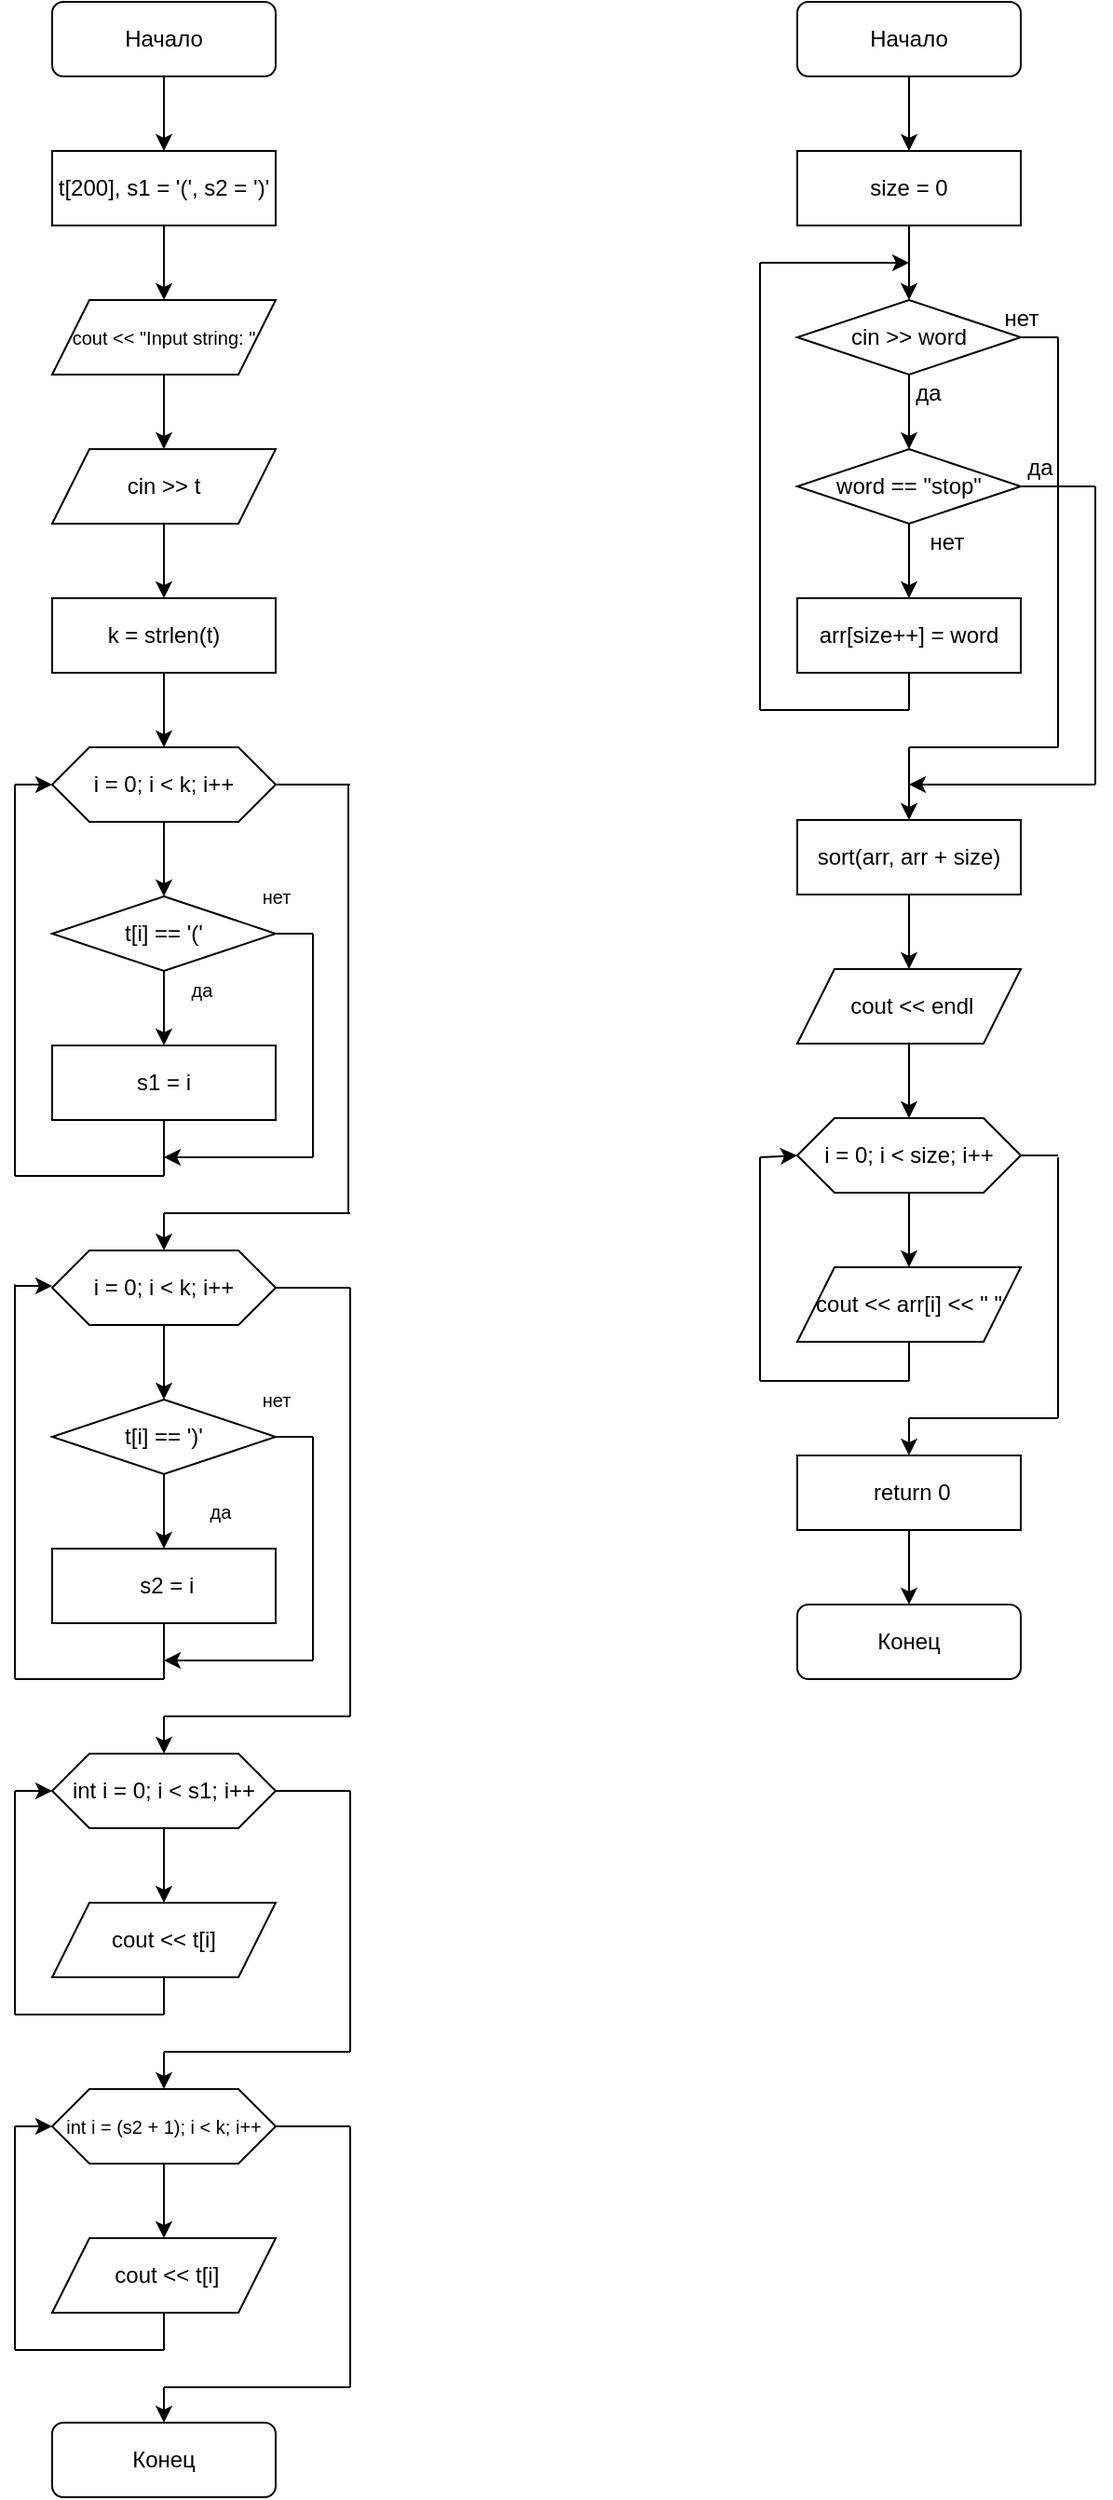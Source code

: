 <mxfile version="20.2.3" type="device"><diagram id="C5RBs43oDa-KdzZeNtuy" name="Page-1"><mxGraphModel dx="1203" dy="829" grid="1" gridSize="10" guides="1" tooltips="1" connect="1" arrows="1" fold="1" page="1" pageScale="1" pageWidth="827" pageHeight="1169" math="0" shadow="0"><root><mxCell id="WIyWlLk6GJQsqaUBKTNV-0"/><mxCell id="WIyWlLk6GJQsqaUBKTNV-1" parent="WIyWlLk6GJQsqaUBKTNV-0"/><mxCell id="oTKiNYPZSgTesHjRZ8dw-16" style="edgeStyle=orthogonalEdgeStyle;rounded=0;orthogonalLoop=1;jettySize=auto;html=1;exitX=0.5;exitY=1;exitDx=0;exitDy=0;entryX=0.5;entryY=0;entryDx=0;entryDy=0;" parent="WIyWlLk6GJQsqaUBKTNV-1" source="oTKiNYPZSgTesHjRZ8dw-0" target="oTKiNYPZSgTesHjRZ8dw-1" edge="1"><mxGeometry relative="1" as="geometry"/></mxCell><mxCell id="oTKiNYPZSgTesHjRZ8dw-0" value="Начало" style="rounded=1;whiteSpace=wrap;html=1;" parent="WIyWlLk6GJQsqaUBKTNV-1" vertex="1"><mxGeometry x="160" y="40" width="120" height="40" as="geometry"/></mxCell><mxCell id="oTKiNYPZSgTesHjRZ8dw-17" style="edgeStyle=orthogonalEdgeStyle;rounded=0;orthogonalLoop=1;jettySize=auto;html=1;exitX=0.5;exitY=1;exitDx=0;exitDy=0;entryX=0.5;entryY=0;entryDx=0;entryDy=0;" parent="WIyWlLk6GJQsqaUBKTNV-1" source="oTKiNYPZSgTesHjRZ8dw-1" target="oTKiNYPZSgTesHjRZ8dw-2" edge="1"><mxGeometry relative="1" as="geometry"/></mxCell><mxCell id="oTKiNYPZSgTesHjRZ8dw-1" value="t[200], s1 = '(', s2 = ')'" style="rounded=0;whiteSpace=wrap;html=1;" parent="WIyWlLk6GJQsqaUBKTNV-1" vertex="1"><mxGeometry x="160" y="120" width="120" height="40" as="geometry"/></mxCell><mxCell id="oTKiNYPZSgTesHjRZ8dw-18" style="edgeStyle=orthogonalEdgeStyle;rounded=0;orthogonalLoop=1;jettySize=auto;html=1;exitX=0.5;exitY=1;exitDx=0;exitDy=0;entryX=0.5;entryY=0;entryDx=0;entryDy=0;" parent="WIyWlLk6GJQsqaUBKTNV-1" source="oTKiNYPZSgTesHjRZ8dw-2" target="oTKiNYPZSgTesHjRZ8dw-3" edge="1"><mxGeometry relative="1" as="geometry"/></mxCell><mxCell id="oTKiNYPZSgTesHjRZ8dw-2" value="&lt;font style=&quot;font-size: 10px;&quot;&gt;cout &amp;lt;&amp;lt; &quot;Input string: &quot;&lt;/font&gt;" style="shape=parallelogram;perimeter=parallelogramPerimeter;whiteSpace=wrap;html=1;fixedSize=1;" parent="WIyWlLk6GJQsqaUBKTNV-1" vertex="1"><mxGeometry x="160" y="200" width="120" height="40" as="geometry"/></mxCell><mxCell id="oTKiNYPZSgTesHjRZ8dw-19" style="edgeStyle=orthogonalEdgeStyle;rounded=0;orthogonalLoop=1;jettySize=auto;html=1;exitX=0.5;exitY=1;exitDx=0;exitDy=0;entryX=0.5;entryY=0;entryDx=0;entryDy=0;" parent="WIyWlLk6GJQsqaUBKTNV-1" source="oTKiNYPZSgTesHjRZ8dw-3" target="oTKiNYPZSgTesHjRZ8dw-4" edge="1"><mxGeometry relative="1" as="geometry"/></mxCell><mxCell id="oTKiNYPZSgTesHjRZ8dw-3" value="cin &amp;gt;&amp;gt; t" style="shape=parallelogram;perimeter=parallelogramPerimeter;whiteSpace=wrap;html=1;fixedSize=1;" parent="WIyWlLk6GJQsqaUBKTNV-1" vertex="1"><mxGeometry x="160" y="280" width="120" height="40" as="geometry"/></mxCell><mxCell id="oTKiNYPZSgTesHjRZ8dw-20" style="edgeStyle=orthogonalEdgeStyle;rounded=0;orthogonalLoop=1;jettySize=auto;html=1;exitX=0.5;exitY=1;exitDx=0;exitDy=0;entryX=0.5;entryY=0;entryDx=0;entryDy=0;" parent="WIyWlLk6GJQsqaUBKTNV-1" source="oTKiNYPZSgTesHjRZ8dw-4" target="oTKiNYPZSgTesHjRZ8dw-5" edge="1"><mxGeometry relative="1" as="geometry"/></mxCell><mxCell id="oTKiNYPZSgTesHjRZ8dw-4" value="k = strlen(t)" style="rounded=0;whiteSpace=wrap;html=1;" parent="WIyWlLk6GJQsqaUBKTNV-1" vertex="1"><mxGeometry x="160" y="360" width="120" height="40" as="geometry"/></mxCell><mxCell id="oTKiNYPZSgTesHjRZ8dw-21" style="edgeStyle=orthogonalEdgeStyle;rounded=0;orthogonalLoop=1;jettySize=auto;html=1;exitX=0.5;exitY=1;exitDx=0;exitDy=0;entryX=0.5;entryY=0;entryDx=0;entryDy=0;" parent="WIyWlLk6GJQsqaUBKTNV-1" source="oTKiNYPZSgTesHjRZ8dw-5" target="oTKiNYPZSgTesHjRZ8dw-6" edge="1"><mxGeometry relative="1" as="geometry"/></mxCell><mxCell id="oTKiNYPZSgTesHjRZ8dw-5" value="i = 0; i &amp;lt; k; i++" style="shape=hexagon;perimeter=hexagonPerimeter2;whiteSpace=wrap;html=1;fixedSize=1;" parent="WIyWlLk6GJQsqaUBKTNV-1" vertex="1"><mxGeometry x="160" y="440" width="120" height="40" as="geometry"/></mxCell><mxCell id="oTKiNYPZSgTesHjRZ8dw-23" style="edgeStyle=orthogonalEdgeStyle;rounded=0;orthogonalLoop=1;jettySize=auto;html=1;exitX=0.5;exitY=1;exitDx=0;exitDy=0;entryX=0.5;entryY=0;entryDx=0;entryDy=0;" parent="WIyWlLk6GJQsqaUBKTNV-1" source="oTKiNYPZSgTesHjRZ8dw-6" target="oTKiNYPZSgTesHjRZ8dw-7" edge="1"><mxGeometry relative="1" as="geometry"/></mxCell><mxCell id="oTKiNYPZSgTesHjRZ8dw-6" value="t[i] == '('" style="rhombus;whiteSpace=wrap;html=1;" parent="WIyWlLk6GJQsqaUBKTNV-1" vertex="1"><mxGeometry x="160" y="520" width="120" height="40" as="geometry"/></mxCell><mxCell id="oTKiNYPZSgTesHjRZ8dw-7" value="s1 = i" style="rounded=0;whiteSpace=wrap;html=1;" parent="WIyWlLk6GJQsqaUBKTNV-1" vertex="1"><mxGeometry x="160" y="600" width="120" height="40" as="geometry"/></mxCell><mxCell id="oTKiNYPZSgTesHjRZ8dw-38" style="edgeStyle=orthogonalEdgeStyle;rounded=0;orthogonalLoop=1;jettySize=auto;html=1;exitX=0.5;exitY=1;exitDx=0;exitDy=0;entryX=0.5;entryY=0;entryDx=0;entryDy=0;" parent="WIyWlLk6GJQsqaUBKTNV-1" source="oTKiNYPZSgTesHjRZ8dw-8" target="oTKiNYPZSgTesHjRZ8dw-9" edge="1"><mxGeometry relative="1" as="geometry"/></mxCell><mxCell id="oTKiNYPZSgTesHjRZ8dw-8" value="i = 0; i &amp;lt; k; i++" style="shape=hexagon;perimeter=hexagonPerimeter2;whiteSpace=wrap;html=1;fixedSize=1;" parent="WIyWlLk6GJQsqaUBKTNV-1" vertex="1"><mxGeometry x="160" y="710" width="120" height="40" as="geometry"/></mxCell><mxCell id="oTKiNYPZSgTesHjRZ8dw-39" style="edgeStyle=orthogonalEdgeStyle;rounded=0;orthogonalLoop=1;jettySize=auto;html=1;exitX=0.5;exitY=1;exitDx=0;exitDy=0;entryX=0.5;entryY=0;entryDx=0;entryDy=0;" parent="WIyWlLk6GJQsqaUBKTNV-1" source="oTKiNYPZSgTesHjRZ8dw-9" target="oTKiNYPZSgTesHjRZ8dw-10" edge="1"><mxGeometry relative="1" as="geometry"/></mxCell><mxCell id="oTKiNYPZSgTesHjRZ8dw-9" value="t[i] == ')'" style="rhombus;whiteSpace=wrap;html=1;" parent="WIyWlLk6GJQsqaUBKTNV-1" vertex="1"><mxGeometry x="160" y="790" width="120" height="40" as="geometry"/></mxCell><mxCell id="oTKiNYPZSgTesHjRZ8dw-10" value="&amp;nbsp;s2 = i" style="rounded=0;whiteSpace=wrap;html=1;" parent="WIyWlLk6GJQsqaUBKTNV-1" vertex="1"><mxGeometry x="160" y="870" width="120" height="40" as="geometry"/></mxCell><mxCell id="oTKiNYPZSgTesHjRZ8dw-11" value="int i = 0; i &amp;lt; s1; i++" style="shape=hexagon;perimeter=hexagonPerimeter2;whiteSpace=wrap;html=1;fixedSize=1;" parent="WIyWlLk6GJQsqaUBKTNV-1" vertex="1"><mxGeometry x="160" y="980" width="120" height="40" as="geometry"/></mxCell><mxCell id="oTKiNYPZSgTesHjRZ8dw-12" value="cout &amp;lt;&amp;lt; t[i]" style="shape=parallelogram;perimeter=parallelogramPerimeter;whiteSpace=wrap;html=1;fixedSize=1;" parent="WIyWlLk6GJQsqaUBKTNV-1" vertex="1"><mxGeometry x="160" y="1060" width="120" height="40" as="geometry"/></mxCell><mxCell id="oTKiNYPZSgTesHjRZ8dw-13" value="&lt;font style=&quot;font-size: 10px;&quot;&gt;int i = (s2 + 1); i &amp;lt; k; i++&lt;/font&gt;" style="shape=hexagon;perimeter=hexagonPerimeter2;whiteSpace=wrap;html=1;fixedSize=1;" parent="WIyWlLk6GJQsqaUBKTNV-1" vertex="1"><mxGeometry x="160" y="1160" width="120" height="40" as="geometry"/></mxCell><mxCell id="oTKiNYPZSgTesHjRZ8dw-14" value="&amp;nbsp;cout &amp;lt;&amp;lt; t[i]" style="shape=parallelogram;perimeter=parallelogramPerimeter;whiteSpace=wrap;html=1;fixedSize=1;" parent="WIyWlLk6GJQsqaUBKTNV-1" vertex="1"><mxGeometry x="160" y="1240" width="120" height="40" as="geometry"/></mxCell><mxCell id="oTKiNYPZSgTesHjRZ8dw-15" value="Конец" style="rounded=1;whiteSpace=wrap;html=1;" parent="WIyWlLk6GJQsqaUBKTNV-1" vertex="1"><mxGeometry x="160" y="1339" width="120" height="40" as="geometry"/></mxCell><mxCell id="oTKiNYPZSgTesHjRZ8dw-24" value="" style="endArrow=none;html=1;rounded=0;entryX=0.5;entryY=1;entryDx=0;entryDy=0;" parent="WIyWlLk6GJQsqaUBKTNV-1" target="oTKiNYPZSgTesHjRZ8dw-7" edge="1"><mxGeometry width="50" height="50" relative="1" as="geometry"><mxPoint x="220" y="670" as="sourcePoint"/><mxPoint x="380" y="660" as="targetPoint"/></mxGeometry></mxCell><mxCell id="oTKiNYPZSgTesHjRZ8dw-25" value="" style="endArrow=none;html=1;rounded=0;" parent="WIyWlLk6GJQsqaUBKTNV-1" edge="1"><mxGeometry width="50" height="50" relative="1" as="geometry"><mxPoint x="220" y="670" as="sourcePoint"/><mxPoint x="140" y="670" as="targetPoint"/></mxGeometry></mxCell><mxCell id="oTKiNYPZSgTesHjRZ8dw-26" value="" style="endArrow=none;html=1;rounded=0;" parent="WIyWlLk6GJQsqaUBKTNV-1" edge="1"><mxGeometry width="50" height="50" relative="1" as="geometry"><mxPoint x="140" y="670" as="sourcePoint"/><mxPoint x="140" y="460" as="targetPoint"/></mxGeometry></mxCell><mxCell id="oTKiNYPZSgTesHjRZ8dw-27" value="" style="endArrow=classic;html=1;rounded=0;entryX=0;entryY=0.5;entryDx=0;entryDy=0;" parent="WIyWlLk6GJQsqaUBKTNV-1" target="oTKiNYPZSgTesHjRZ8dw-5" edge="1"><mxGeometry width="50" height="50" relative="1" as="geometry"><mxPoint x="140" y="460" as="sourcePoint"/><mxPoint x="380" y="660" as="targetPoint"/></mxGeometry></mxCell><mxCell id="oTKiNYPZSgTesHjRZ8dw-28" value="" style="endArrow=none;html=1;rounded=0;exitX=1;exitY=0.5;exitDx=0;exitDy=0;" parent="WIyWlLk6GJQsqaUBKTNV-1" source="oTKiNYPZSgTesHjRZ8dw-5" edge="1"><mxGeometry width="50" height="50" relative="1" as="geometry"><mxPoint x="330" y="710" as="sourcePoint"/><mxPoint x="320" y="460" as="targetPoint"/></mxGeometry></mxCell><mxCell id="oTKiNYPZSgTesHjRZ8dw-29" value="" style="endArrow=none;html=1;rounded=0;" parent="WIyWlLk6GJQsqaUBKTNV-1" edge="1"><mxGeometry width="50" height="50" relative="1" as="geometry"><mxPoint x="319" y="690" as="sourcePoint"/><mxPoint x="319" y="460" as="targetPoint"/></mxGeometry></mxCell><mxCell id="oTKiNYPZSgTesHjRZ8dw-31" value="" style="endArrow=none;html=1;rounded=0;" parent="WIyWlLk6GJQsqaUBKTNV-1" edge="1"><mxGeometry width="50" height="50" relative="1" as="geometry"><mxPoint x="320" y="690" as="sourcePoint"/><mxPoint x="220" y="690" as="targetPoint"/></mxGeometry></mxCell><mxCell id="oTKiNYPZSgTesHjRZ8dw-33" value="" style="endArrow=classic;html=1;rounded=0;" parent="WIyWlLk6GJQsqaUBKTNV-1" edge="1"><mxGeometry width="50" height="50" relative="1" as="geometry"><mxPoint x="220" y="690" as="sourcePoint"/><mxPoint x="220" y="710" as="targetPoint"/></mxGeometry></mxCell><mxCell id="oTKiNYPZSgTesHjRZ8dw-35" value="" style="endArrow=none;html=1;rounded=0;exitX=1;exitY=0.5;exitDx=0;exitDy=0;" parent="WIyWlLk6GJQsqaUBKTNV-1" source="oTKiNYPZSgTesHjRZ8dw-6" edge="1"><mxGeometry width="50" height="50" relative="1" as="geometry"><mxPoint x="230" y="630" as="sourcePoint"/><mxPoint x="300" y="540" as="targetPoint"/></mxGeometry></mxCell><mxCell id="oTKiNYPZSgTesHjRZ8dw-36" value="" style="endArrow=none;html=1;rounded=0;" parent="WIyWlLk6GJQsqaUBKTNV-1" edge="1"><mxGeometry width="50" height="50" relative="1" as="geometry"><mxPoint x="300" y="660" as="sourcePoint"/><mxPoint x="300" y="540" as="targetPoint"/></mxGeometry></mxCell><mxCell id="oTKiNYPZSgTesHjRZ8dw-37" value="" style="endArrow=classic;html=1;rounded=0;" parent="WIyWlLk6GJQsqaUBKTNV-1" edge="1"><mxGeometry width="50" height="50" relative="1" as="geometry"><mxPoint x="300" y="660" as="sourcePoint"/><mxPoint x="220" y="660" as="targetPoint"/></mxGeometry></mxCell><mxCell id="oTKiNYPZSgTesHjRZ8dw-40" value="" style="endArrow=none;html=1;rounded=0;entryX=0.5;entryY=1;entryDx=0;entryDy=0;" parent="WIyWlLk6GJQsqaUBKTNV-1" target="oTKiNYPZSgTesHjRZ8dw-10" edge="1"><mxGeometry width="50" height="50" relative="1" as="geometry"><mxPoint x="220" y="940" as="sourcePoint"/><mxPoint x="200" y="870" as="targetPoint"/></mxGeometry></mxCell><mxCell id="oTKiNYPZSgTesHjRZ8dw-41" value="" style="endArrow=none;html=1;rounded=0;" parent="WIyWlLk6GJQsqaUBKTNV-1" edge="1"><mxGeometry width="50" height="50" relative="1" as="geometry"><mxPoint x="140" y="940" as="sourcePoint"/><mxPoint x="220" y="940" as="targetPoint"/></mxGeometry></mxCell><mxCell id="oTKiNYPZSgTesHjRZ8dw-42" value="" style="endArrow=none;html=1;rounded=0;" parent="WIyWlLk6GJQsqaUBKTNV-1" edge="1"><mxGeometry width="50" height="50" relative="1" as="geometry"><mxPoint x="140" y="940" as="sourcePoint"/><mxPoint x="140" y="728.28" as="targetPoint"/></mxGeometry></mxCell><mxCell id="oTKiNYPZSgTesHjRZ8dw-43" value="" style="endArrow=classic;html=1;rounded=0;entryX=0;entryY=0.5;entryDx=0;entryDy=0;" parent="WIyWlLk6GJQsqaUBKTNV-1" edge="1"><mxGeometry width="50" height="50" relative="1" as="geometry"><mxPoint x="140" y="729" as="sourcePoint"/><mxPoint x="160" y="729" as="targetPoint"/></mxGeometry></mxCell><mxCell id="oTKiNYPZSgTesHjRZ8dw-44" value="" style="endArrow=none;html=1;rounded=0;entryX=1;entryY=0.5;entryDx=0;entryDy=0;" parent="WIyWlLk6GJQsqaUBKTNV-1" target="oTKiNYPZSgTesHjRZ8dw-8" edge="1"><mxGeometry width="50" height="50" relative="1" as="geometry"><mxPoint x="320" y="730" as="sourcePoint"/><mxPoint x="200" y="770" as="targetPoint"/></mxGeometry></mxCell><mxCell id="oTKiNYPZSgTesHjRZ8dw-45" value="" style="endArrow=none;html=1;rounded=0;" parent="WIyWlLk6GJQsqaUBKTNV-1" edge="1"><mxGeometry width="50" height="50" relative="1" as="geometry"><mxPoint x="320" y="960" as="sourcePoint"/><mxPoint x="320" y="730" as="targetPoint"/></mxGeometry></mxCell><mxCell id="oTKiNYPZSgTesHjRZ8dw-46" value="" style="endArrow=none;html=1;rounded=0;entryX=1;entryY=0.5;entryDx=0;entryDy=0;" parent="WIyWlLk6GJQsqaUBKTNV-1" target="oTKiNYPZSgTesHjRZ8dw-9" edge="1"><mxGeometry width="50" height="50" relative="1" as="geometry"><mxPoint x="300" y="810" as="sourcePoint"/><mxPoint x="200" y="830" as="targetPoint"/></mxGeometry></mxCell><mxCell id="oTKiNYPZSgTesHjRZ8dw-47" value="" style="endArrow=none;html=1;rounded=0;" parent="WIyWlLk6GJQsqaUBKTNV-1" edge="1"><mxGeometry width="50" height="50" relative="1" as="geometry"><mxPoint x="300" y="930" as="sourcePoint"/><mxPoint x="300" y="810" as="targetPoint"/></mxGeometry></mxCell><mxCell id="oTKiNYPZSgTesHjRZ8dw-48" value="" style="endArrow=classic;html=1;rounded=0;" parent="WIyWlLk6GJQsqaUBKTNV-1" edge="1"><mxGeometry width="50" height="50" relative="1" as="geometry"><mxPoint x="300" y="930" as="sourcePoint"/><mxPoint x="220" y="930" as="targetPoint"/></mxGeometry></mxCell><mxCell id="oTKiNYPZSgTesHjRZ8dw-50" value="" style="endArrow=none;html=1;rounded=0;" parent="WIyWlLk6GJQsqaUBKTNV-1" edge="1"><mxGeometry width="50" height="50" relative="1" as="geometry"><mxPoint x="320" y="960" as="sourcePoint"/><mxPoint x="220" y="960" as="targetPoint"/></mxGeometry></mxCell><mxCell id="oTKiNYPZSgTesHjRZ8dw-51" value="" style="endArrow=classic;html=1;rounded=0;entryX=0.5;entryY=0;entryDx=0;entryDy=0;" parent="WIyWlLk6GJQsqaUBKTNV-1" target="oTKiNYPZSgTesHjRZ8dw-11" edge="1"><mxGeometry width="50" height="50" relative="1" as="geometry"><mxPoint x="220" y="960" as="sourcePoint"/><mxPoint x="200" y="840" as="targetPoint"/></mxGeometry></mxCell><mxCell id="oTKiNYPZSgTesHjRZ8dw-52" value="" style="endArrow=classic;html=1;rounded=0;exitX=0.5;exitY=1;exitDx=0;exitDy=0;entryX=0.5;entryY=0;entryDx=0;entryDy=0;" parent="WIyWlLk6GJQsqaUBKTNV-1" source="oTKiNYPZSgTesHjRZ8dw-11" target="oTKiNYPZSgTesHjRZ8dw-12" edge="1"><mxGeometry width="50" height="50" relative="1" as="geometry"><mxPoint x="150" y="1020" as="sourcePoint"/><mxPoint x="200" y="970" as="targetPoint"/></mxGeometry></mxCell><mxCell id="oTKiNYPZSgTesHjRZ8dw-53" value="" style="endArrow=none;html=1;rounded=0;entryX=0.5;entryY=1;entryDx=0;entryDy=0;" parent="WIyWlLk6GJQsqaUBKTNV-1" target="oTKiNYPZSgTesHjRZ8dw-12" edge="1"><mxGeometry width="50" height="50" relative="1" as="geometry"><mxPoint x="220" y="1120" as="sourcePoint"/><mxPoint x="200" y="1040" as="targetPoint"/></mxGeometry></mxCell><mxCell id="oTKiNYPZSgTesHjRZ8dw-54" value="" style="endArrow=none;html=1;rounded=0;" parent="WIyWlLk6GJQsqaUBKTNV-1" edge="1"><mxGeometry width="50" height="50" relative="1" as="geometry"><mxPoint x="220" y="1120" as="sourcePoint"/><mxPoint x="140" y="1120" as="targetPoint"/></mxGeometry></mxCell><mxCell id="oTKiNYPZSgTesHjRZ8dw-55" value="" style="endArrow=none;html=1;rounded=0;" parent="WIyWlLk6GJQsqaUBKTNV-1" edge="1"><mxGeometry width="50" height="50" relative="1" as="geometry"><mxPoint x="140" y="1120" as="sourcePoint"/><mxPoint x="140" y="1000" as="targetPoint"/></mxGeometry></mxCell><mxCell id="oTKiNYPZSgTesHjRZ8dw-56" value="" style="endArrow=classic;html=1;rounded=0;entryX=0;entryY=0.5;entryDx=0;entryDy=0;" parent="WIyWlLk6GJQsqaUBKTNV-1" target="oTKiNYPZSgTesHjRZ8dw-11" edge="1"><mxGeometry width="50" height="50" relative="1" as="geometry"><mxPoint x="140" y="1000" as="sourcePoint"/><mxPoint x="200" y="1040" as="targetPoint"/></mxGeometry></mxCell><mxCell id="oTKiNYPZSgTesHjRZ8dw-57" value="" style="endArrow=none;html=1;rounded=0;entryX=1;entryY=0.5;entryDx=0;entryDy=0;" parent="WIyWlLk6GJQsqaUBKTNV-1" target="oTKiNYPZSgTesHjRZ8dw-11" edge="1"><mxGeometry width="50" height="50" relative="1" as="geometry"><mxPoint x="320" y="1000" as="sourcePoint"/><mxPoint x="200" y="1040" as="targetPoint"/></mxGeometry></mxCell><mxCell id="oTKiNYPZSgTesHjRZ8dw-58" value="" style="endArrow=none;html=1;rounded=0;" parent="WIyWlLk6GJQsqaUBKTNV-1" edge="1"><mxGeometry width="50" height="50" relative="1" as="geometry"><mxPoint x="320" y="1140" as="sourcePoint"/><mxPoint x="320" y="1000" as="targetPoint"/></mxGeometry></mxCell><mxCell id="oTKiNYPZSgTesHjRZ8dw-59" value="" style="endArrow=none;html=1;rounded=0;" parent="WIyWlLk6GJQsqaUBKTNV-1" edge="1"><mxGeometry width="50" height="50" relative="1" as="geometry"><mxPoint x="220" y="1140" as="sourcePoint"/><mxPoint x="320" y="1140" as="targetPoint"/></mxGeometry></mxCell><mxCell id="oTKiNYPZSgTesHjRZ8dw-60" value="" style="endArrow=classic;html=1;rounded=0;entryX=0.5;entryY=0;entryDx=0;entryDy=0;" parent="WIyWlLk6GJQsqaUBKTNV-1" target="oTKiNYPZSgTesHjRZ8dw-13" edge="1"><mxGeometry width="50" height="50" relative="1" as="geometry"><mxPoint x="220" y="1140" as="sourcePoint"/><mxPoint x="200" y="1030" as="targetPoint"/></mxGeometry></mxCell><mxCell id="oTKiNYPZSgTesHjRZ8dw-62" value="" style="endArrow=none;html=1;rounded=0;" parent="WIyWlLk6GJQsqaUBKTNV-1" edge="1"><mxGeometry width="50" height="50" relative="1" as="geometry"><mxPoint x="220" y="1300" as="sourcePoint"/><mxPoint x="220" y="1280" as="targetPoint"/></mxGeometry></mxCell><mxCell id="oTKiNYPZSgTesHjRZ8dw-63" value="" style="endArrow=none;html=1;rounded=0;" parent="WIyWlLk6GJQsqaUBKTNV-1" edge="1"><mxGeometry width="50" height="50" relative="1" as="geometry"><mxPoint x="220" y="1300" as="sourcePoint"/><mxPoint x="140" y="1300" as="targetPoint"/></mxGeometry></mxCell><mxCell id="oTKiNYPZSgTesHjRZ8dw-64" value="" style="endArrow=none;html=1;rounded=0;" parent="WIyWlLk6GJQsqaUBKTNV-1" edge="1"><mxGeometry width="50" height="50" relative="1" as="geometry"><mxPoint x="140" y="1300" as="sourcePoint"/><mxPoint x="140" y="1180" as="targetPoint"/></mxGeometry></mxCell><mxCell id="oTKiNYPZSgTesHjRZ8dw-65" value="" style="endArrow=classic;html=1;rounded=0;entryX=0;entryY=0.5;entryDx=0;entryDy=0;" parent="WIyWlLk6GJQsqaUBKTNV-1" target="oTKiNYPZSgTesHjRZ8dw-13" edge="1"><mxGeometry width="50" height="50" relative="1" as="geometry"><mxPoint x="140" y="1180" as="sourcePoint"/><mxPoint x="200" y="1100" as="targetPoint"/></mxGeometry></mxCell><mxCell id="oTKiNYPZSgTesHjRZ8dw-66" value="" style="endArrow=classic;html=1;rounded=0;exitX=0.5;exitY=1;exitDx=0;exitDy=0;entryX=0.5;entryY=0;entryDx=0;entryDy=0;" parent="WIyWlLk6GJQsqaUBKTNV-1" source="oTKiNYPZSgTesHjRZ8dw-13" target="oTKiNYPZSgTesHjRZ8dw-14" edge="1"><mxGeometry width="50" height="50" relative="1" as="geometry"><mxPoint x="150" y="1280" as="sourcePoint"/><mxPoint x="200" y="1230" as="targetPoint"/></mxGeometry></mxCell><mxCell id="oTKiNYPZSgTesHjRZ8dw-67" value="" style="endArrow=none;html=1;rounded=0;entryX=1;entryY=0.5;entryDx=0;entryDy=0;" parent="WIyWlLk6GJQsqaUBKTNV-1" target="oTKiNYPZSgTesHjRZ8dw-13" edge="1"><mxGeometry width="50" height="50" relative="1" as="geometry"><mxPoint x="320" y="1180" as="sourcePoint"/><mxPoint x="200" y="1230" as="targetPoint"/></mxGeometry></mxCell><mxCell id="oTKiNYPZSgTesHjRZ8dw-68" value="" style="endArrow=none;html=1;rounded=0;" parent="WIyWlLk6GJQsqaUBKTNV-1" edge="1"><mxGeometry width="50" height="50" relative="1" as="geometry"><mxPoint x="320" y="1320" as="sourcePoint"/><mxPoint x="320" y="1180" as="targetPoint"/></mxGeometry></mxCell><mxCell id="oTKiNYPZSgTesHjRZ8dw-70" value="" style="endArrow=none;html=1;rounded=0;" parent="WIyWlLk6GJQsqaUBKTNV-1" edge="1"><mxGeometry width="50" height="50" relative="1" as="geometry"><mxPoint x="220" y="1320" as="sourcePoint"/><mxPoint x="320" y="1320" as="targetPoint"/></mxGeometry></mxCell><mxCell id="oTKiNYPZSgTesHjRZ8dw-71" value="" style="endArrow=classic;html=1;rounded=0;entryX=0.5;entryY=0;entryDx=0;entryDy=0;" parent="WIyWlLk6GJQsqaUBKTNV-1" target="oTKiNYPZSgTesHjRZ8dw-15" edge="1"><mxGeometry width="50" height="50" relative="1" as="geometry"><mxPoint x="220" y="1320" as="sourcePoint"/><mxPoint x="200" y="1230" as="targetPoint"/></mxGeometry></mxCell><mxCell id="oTKiNYPZSgTesHjRZ8dw-72" value="нет" style="text;html=1;align=center;verticalAlign=middle;resizable=0;points=[];autosize=1;strokeColor=none;fillColor=none;fontSize=10;" parent="WIyWlLk6GJQsqaUBKTNV-1" vertex="1"><mxGeometry x="260" y="505" width="40" height="30" as="geometry"/></mxCell><mxCell id="oTKiNYPZSgTesHjRZ8dw-73" value="да" style="text;html=1;align=center;verticalAlign=middle;resizable=0;points=[];autosize=1;strokeColor=none;fillColor=none;fontSize=10;" parent="WIyWlLk6GJQsqaUBKTNV-1" vertex="1"><mxGeometry x="225" y="555" width="30" height="30" as="geometry"/></mxCell><mxCell id="oTKiNYPZSgTesHjRZ8dw-74" value="нет" style="text;html=1;align=center;verticalAlign=middle;resizable=0;points=[];autosize=1;strokeColor=none;fillColor=none;fontSize=10;" parent="WIyWlLk6GJQsqaUBKTNV-1" vertex="1"><mxGeometry x="260" y="775" width="40" height="30" as="geometry"/></mxCell><mxCell id="oTKiNYPZSgTesHjRZ8dw-75" value="да" style="text;html=1;align=center;verticalAlign=middle;resizable=0;points=[];autosize=1;strokeColor=none;fillColor=none;fontSize=10;" parent="WIyWlLk6GJQsqaUBKTNV-1" vertex="1"><mxGeometry x="235" y="835" width="30" height="30" as="geometry"/></mxCell><mxCell id="h76jef5DGXz4F-YdYjuu-11" style="edgeStyle=orthogonalEdgeStyle;rounded=0;orthogonalLoop=1;jettySize=auto;html=1;exitX=0.5;exitY=1;exitDx=0;exitDy=0;entryX=0.5;entryY=0;entryDx=0;entryDy=0;" edge="1" parent="WIyWlLk6GJQsqaUBKTNV-1" source="h76jef5DGXz4F-YdYjuu-0" target="h76jef5DGXz4F-YdYjuu-4"><mxGeometry relative="1" as="geometry"/></mxCell><mxCell id="h76jef5DGXz4F-YdYjuu-0" value="Начало" style="rounded=1;whiteSpace=wrap;html=1;" vertex="1" parent="WIyWlLk6GJQsqaUBKTNV-1"><mxGeometry x="560" y="40" width="120" height="40" as="geometry"/></mxCell><mxCell id="h76jef5DGXz4F-YdYjuu-1" value="arr[size++] = word" style="rounded=0;whiteSpace=wrap;html=1;" vertex="1" parent="WIyWlLk6GJQsqaUBKTNV-1"><mxGeometry x="560" y="360" width="120" height="40" as="geometry"/></mxCell><mxCell id="h76jef5DGXz4F-YdYjuu-14" style="edgeStyle=orthogonalEdgeStyle;rounded=0;orthogonalLoop=1;jettySize=auto;html=1;exitX=0.5;exitY=1;exitDx=0;exitDy=0;entryX=0.5;entryY=0;entryDx=0;entryDy=0;" edge="1" parent="WIyWlLk6GJQsqaUBKTNV-1" source="h76jef5DGXz4F-YdYjuu-2" target="h76jef5DGXz4F-YdYjuu-1"><mxGeometry relative="1" as="geometry"/></mxCell><mxCell id="h76jef5DGXz4F-YdYjuu-2" value="word == &quot;stop&quot;" style="rhombus;whiteSpace=wrap;html=1;" vertex="1" parent="WIyWlLk6GJQsqaUBKTNV-1"><mxGeometry x="560" y="280" width="120" height="40" as="geometry"/></mxCell><mxCell id="h76jef5DGXz4F-YdYjuu-13" style="edgeStyle=orthogonalEdgeStyle;rounded=0;orthogonalLoop=1;jettySize=auto;html=1;exitX=0.5;exitY=1;exitDx=0;exitDy=0;entryX=0.5;entryY=0;entryDx=0;entryDy=0;" edge="1" parent="WIyWlLk6GJQsqaUBKTNV-1" source="h76jef5DGXz4F-YdYjuu-3" target="h76jef5DGXz4F-YdYjuu-2"><mxGeometry relative="1" as="geometry"/></mxCell><mxCell id="h76jef5DGXz4F-YdYjuu-3" value="cin &amp;gt;&amp;gt; word" style="rhombus;whiteSpace=wrap;html=1;" vertex="1" parent="WIyWlLk6GJQsqaUBKTNV-1"><mxGeometry x="560" y="200" width="120" height="40" as="geometry"/></mxCell><mxCell id="h76jef5DGXz4F-YdYjuu-12" style="edgeStyle=orthogonalEdgeStyle;rounded=0;orthogonalLoop=1;jettySize=auto;html=1;exitX=0.5;exitY=1;exitDx=0;exitDy=0;entryX=0.5;entryY=0;entryDx=0;entryDy=0;" edge="1" parent="WIyWlLk6GJQsqaUBKTNV-1" source="h76jef5DGXz4F-YdYjuu-4" target="h76jef5DGXz4F-YdYjuu-3"><mxGeometry relative="1" as="geometry"/></mxCell><mxCell id="h76jef5DGXz4F-YdYjuu-4" value="size = 0" style="rounded=0;whiteSpace=wrap;html=1;" vertex="1" parent="WIyWlLk6GJQsqaUBKTNV-1"><mxGeometry x="560" y="120" width="120" height="40" as="geometry"/></mxCell><mxCell id="h76jef5DGXz4F-YdYjuu-26" style="edgeStyle=orthogonalEdgeStyle;rounded=0;orthogonalLoop=1;jettySize=auto;html=1;exitX=0.5;exitY=1;exitDx=0;exitDy=0;entryX=0.5;entryY=0;entryDx=0;entryDy=0;" edge="1" parent="WIyWlLk6GJQsqaUBKTNV-1" source="h76jef5DGXz4F-YdYjuu-5" target="h76jef5DGXz4F-YdYjuu-6"><mxGeometry relative="1" as="geometry"/></mxCell><mxCell id="h76jef5DGXz4F-YdYjuu-5" value="sort(arr, arr + size)" style="rounded=0;whiteSpace=wrap;html=1;" vertex="1" parent="WIyWlLk6GJQsqaUBKTNV-1"><mxGeometry x="560" y="479" width="120" height="40" as="geometry"/></mxCell><mxCell id="h76jef5DGXz4F-YdYjuu-27" style="edgeStyle=orthogonalEdgeStyle;rounded=0;orthogonalLoop=1;jettySize=auto;html=1;exitX=0.5;exitY=1;exitDx=0;exitDy=0;entryX=0.5;entryY=0;entryDx=0;entryDy=0;" edge="1" parent="WIyWlLk6GJQsqaUBKTNV-1" source="h76jef5DGXz4F-YdYjuu-6" target="h76jef5DGXz4F-YdYjuu-7"><mxGeometry relative="1" as="geometry"/></mxCell><mxCell id="h76jef5DGXz4F-YdYjuu-6" value="&amp;nbsp;cout &amp;lt;&amp;lt; endl" style="shape=parallelogram;perimeter=parallelogramPerimeter;whiteSpace=wrap;html=1;fixedSize=1;" vertex="1" parent="WIyWlLk6GJQsqaUBKTNV-1"><mxGeometry x="560" y="559" width="120" height="40" as="geometry"/></mxCell><mxCell id="h76jef5DGXz4F-YdYjuu-28" style="edgeStyle=orthogonalEdgeStyle;rounded=0;orthogonalLoop=1;jettySize=auto;html=1;exitX=0.5;exitY=1;exitDx=0;exitDy=0;entryX=0.5;entryY=0;entryDx=0;entryDy=0;" edge="1" parent="WIyWlLk6GJQsqaUBKTNV-1" source="h76jef5DGXz4F-YdYjuu-7" target="h76jef5DGXz4F-YdYjuu-8"><mxGeometry relative="1" as="geometry"/></mxCell><mxCell id="h76jef5DGXz4F-YdYjuu-7" value="i = 0; i &amp;lt; size; i++" style="shape=hexagon;perimeter=hexagonPerimeter2;whiteSpace=wrap;html=1;fixedSize=1;" vertex="1" parent="WIyWlLk6GJQsqaUBKTNV-1"><mxGeometry x="560" y="639" width="120" height="40" as="geometry"/></mxCell><mxCell id="h76jef5DGXz4F-YdYjuu-8" value="cout &amp;lt;&amp;lt; arr[i] &amp;lt;&amp;lt; &quot; &quot;" style="shape=parallelogram;perimeter=parallelogramPerimeter;whiteSpace=wrap;html=1;fixedSize=1;" vertex="1" parent="WIyWlLk6GJQsqaUBKTNV-1"><mxGeometry x="560" y="719" width="120" height="40" as="geometry"/></mxCell><mxCell id="h76jef5DGXz4F-YdYjuu-37" style="edgeStyle=orthogonalEdgeStyle;rounded=0;orthogonalLoop=1;jettySize=auto;html=1;exitX=0.5;exitY=1;exitDx=0;exitDy=0;entryX=0.5;entryY=0;entryDx=0;entryDy=0;" edge="1" parent="WIyWlLk6GJQsqaUBKTNV-1" source="h76jef5DGXz4F-YdYjuu-9" target="h76jef5DGXz4F-YdYjuu-10"><mxGeometry relative="1" as="geometry"/></mxCell><mxCell id="h76jef5DGXz4F-YdYjuu-9" value="&amp;nbsp;return 0" style="rounded=0;whiteSpace=wrap;html=1;" vertex="1" parent="WIyWlLk6GJQsqaUBKTNV-1"><mxGeometry x="560" y="820" width="120" height="40" as="geometry"/></mxCell><mxCell id="h76jef5DGXz4F-YdYjuu-10" value="Конец" style="rounded=1;whiteSpace=wrap;html=1;" vertex="1" parent="WIyWlLk6GJQsqaUBKTNV-1"><mxGeometry x="560" y="900" width="120" height="40" as="geometry"/></mxCell><mxCell id="h76jef5DGXz4F-YdYjuu-15" value="" style="endArrow=none;html=1;rounded=0;entryX=0.5;entryY=1;entryDx=0;entryDy=0;" edge="1" parent="WIyWlLk6GJQsqaUBKTNV-1" target="h76jef5DGXz4F-YdYjuu-1"><mxGeometry width="50" height="50" relative="1" as="geometry"><mxPoint x="620" y="420" as="sourcePoint"/><mxPoint x="430" y="330" as="targetPoint"/></mxGeometry></mxCell><mxCell id="h76jef5DGXz4F-YdYjuu-16" value="" style="endArrow=none;html=1;rounded=0;" edge="1" parent="WIyWlLk6GJQsqaUBKTNV-1"><mxGeometry width="50" height="50" relative="1" as="geometry"><mxPoint x="620" y="420" as="sourcePoint"/><mxPoint x="540" y="420" as="targetPoint"/></mxGeometry></mxCell><mxCell id="h76jef5DGXz4F-YdYjuu-17" value="" style="endArrow=none;html=1;rounded=0;" edge="1" parent="WIyWlLk6GJQsqaUBKTNV-1"><mxGeometry width="50" height="50" relative="1" as="geometry"><mxPoint x="540" y="420" as="sourcePoint"/><mxPoint x="540" y="180" as="targetPoint"/></mxGeometry></mxCell><mxCell id="h76jef5DGXz4F-YdYjuu-18" value="" style="endArrow=classic;html=1;rounded=0;" edge="1" parent="WIyWlLk6GJQsqaUBKTNV-1"><mxGeometry width="50" height="50" relative="1" as="geometry"><mxPoint x="540" y="180" as="sourcePoint"/><mxPoint x="620" y="180" as="targetPoint"/></mxGeometry></mxCell><mxCell id="h76jef5DGXz4F-YdYjuu-19" value="" style="endArrow=none;html=1;rounded=0;entryX=1;entryY=0.5;entryDx=0;entryDy=0;" edge="1" parent="WIyWlLk6GJQsqaUBKTNV-1" target="h76jef5DGXz4F-YdYjuu-3"><mxGeometry width="50" height="50" relative="1" as="geometry"><mxPoint x="700" y="220" as="sourcePoint"/><mxPoint x="430" y="330" as="targetPoint"/></mxGeometry></mxCell><mxCell id="h76jef5DGXz4F-YdYjuu-20" value="" style="endArrow=none;html=1;rounded=0;" edge="1" parent="WIyWlLk6GJQsqaUBKTNV-1"><mxGeometry width="50" height="50" relative="1" as="geometry"><mxPoint x="700" y="440" as="sourcePoint"/><mxPoint x="700" y="220" as="targetPoint"/></mxGeometry></mxCell><mxCell id="h76jef5DGXz4F-YdYjuu-21" value="" style="endArrow=none;html=1;rounded=0;" edge="1" parent="WIyWlLk6GJQsqaUBKTNV-1"><mxGeometry width="50" height="50" relative="1" as="geometry"><mxPoint x="700" y="440" as="sourcePoint"/><mxPoint x="620" y="440" as="targetPoint"/></mxGeometry></mxCell><mxCell id="h76jef5DGXz4F-YdYjuu-22" value="" style="endArrow=classic;html=1;rounded=0;entryX=0.5;entryY=0;entryDx=0;entryDy=0;" edge="1" parent="WIyWlLk6GJQsqaUBKTNV-1" target="h76jef5DGXz4F-YdYjuu-5"><mxGeometry width="50" height="50" relative="1" as="geometry"><mxPoint x="620" y="440" as="sourcePoint"/><mxPoint x="430" y="330" as="targetPoint"/></mxGeometry></mxCell><mxCell id="h76jef5DGXz4F-YdYjuu-23" value="" style="endArrow=none;html=1;rounded=0;entryX=1;entryY=0.5;entryDx=0;entryDy=0;" edge="1" parent="WIyWlLk6GJQsqaUBKTNV-1" target="h76jef5DGXz4F-YdYjuu-2"><mxGeometry width="50" height="50" relative="1" as="geometry"><mxPoint x="720" y="300" as="sourcePoint"/><mxPoint x="430" y="330" as="targetPoint"/></mxGeometry></mxCell><mxCell id="h76jef5DGXz4F-YdYjuu-24" value="" style="endArrow=none;html=1;rounded=0;" edge="1" parent="WIyWlLk6GJQsqaUBKTNV-1"><mxGeometry width="50" height="50" relative="1" as="geometry"><mxPoint x="720" y="460" as="sourcePoint"/><mxPoint x="720" y="300" as="targetPoint"/></mxGeometry></mxCell><mxCell id="h76jef5DGXz4F-YdYjuu-25" value="" style="endArrow=classic;html=1;rounded=0;" edge="1" parent="WIyWlLk6GJQsqaUBKTNV-1"><mxGeometry width="50" height="50" relative="1" as="geometry"><mxPoint x="720" y="460" as="sourcePoint"/><mxPoint x="620" y="460" as="targetPoint"/></mxGeometry></mxCell><mxCell id="h76jef5DGXz4F-YdYjuu-29" value="" style="endArrow=none;html=1;rounded=0;exitX=0.5;exitY=1;exitDx=0;exitDy=0;" edge="1" parent="WIyWlLk6GJQsqaUBKTNV-1" source="h76jef5DGXz4F-YdYjuu-8"><mxGeometry width="50" height="50" relative="1" as="geometry"><mxPoint x="380" y="680" as="sourcePoint"/><mxPoint x="620" y="780" as="targetPoint"/></mxGeometry></mxCell><mxCell id="h76jef5DGXz4F-YdYjuu-30" value="" style="endArrow=none;html=1;rounded=0;" edge="1" parent="WIyWlLk6GJQsqaUBKTNV-1"><mxGeometry width="50" height="50" relative="1" as="geometry"><mxPoint x="620" y="780" as="sourcePoint"/><mxPoint x="540" y="780" as="targetPoint"/></mxGeometry></mxCell><mxCell id="h76jef5DGXz4F-YdYjuu-31" value="" style="endArrow=none;html=1;rounded=0;" edge="1" parent="WIyWlLk6GJQsqaUBKTNV-1"><mxGeometry width="50" height="50" relative="1" as="geometry"><mxPoint x="540" y="780" as="sourcePoint"/><mxPoint x="540" y="660" as="targetPoint"/></mxGeometry></mxCell><mxCell id="h76jef5DGXz4F-YdYjuu-32" value="" style="endArrow=classic;html=1;rounded=0;entryX=0;entryY=0.5;entryDx=0;entryDy=0;" edge="1" parent="WIyWlLk6GJQsqaUBKTNV-1" target="h76jef5DGXz4F-YdYjuu-7"><mxGeometry width="50" height="50" relative="1" as="geometry"><mxPoint x="540" y="660" as="sourcePoint"/><mxPoint x="430" y="630" as="targetPoint"/></mxGeometry></mxCell><mxCell id="h76jef5DGXz4F-YdYjuu-33" value="" style="endArrow=none;html=1;rounded=0;exitX=1;exitY=0.5;exitDx=0;exitDy=0;" edge="1" parent="WIyWlLk6GJQsqaUBKTNV-1" source="h76jef5DGXz4F-YdYjuu-7"><mxGeometry width="50" height="50" relative="1" as="geometry"><mxPoint x="380" y="680" as="sourcePoint"/><mxPoint x="700" y="659" as="targetPoint"/></mxGeometry></mxCell><mxCell id="h76jef5DGXz4F-YdYjuu-34" value="" style="endArrow=none;html=1;rounded=0;" edge="1" parent="WIyWlLk6GJQsqaUBKTNV-1"><mxGeometry width="50" height="50" relative="1" as="geometry"><mxPoint x="700" y="660" as="sourcePoint"/><mxPoint x="700" y="800" as="targetPoint"/></mxGeometry></mxCell><mxCell id="h76jef5DGXz4F-YdYjuu-35" value="" style="endArrow=none;html=1;rounded=0;" edge="1" parent="WIyWlLk6GJQsqaUBKTNV-1"><mxGeometry width="50" height="50" relative="1" as="geometry"><mxPoint x="700" y="800" as="sourcePoint"/><mxPoint x="620" y="800" as="targetPoint"/></mxGeometry></mxCell><mxCell id="h76jef5DGXz4F-YdYjuu-36" value="" style="endArrow=classic;html=1;rounded=0;" edge="1" parent="WIyWlLk6GJQsqaUBKTNV-1"><mxGeometry width="50" height="50" relative="1" as="geometry"><mxPoint x="620" y="800" as="sourcePoint"/><mxPoint x="620" y="820" as="targetPoint"/></mxGeometry></mxCell><mxCell id="h76jef5DGXz4F-YdYjuu-38" value="нет" style="text;html=1;align=center;verticalAlign=middle;resizable=0;points=[];autosize=1;strokeColor=none;fillColor=none;" vertex="1" parent="WIyWlLk6GJQsqaUBKTNV-1"><mxGeometry x="660" y="195" width="40" height="30" as="geometry"/></mxCell><mxCell id="h76jef5DGXz4F-YdYjuu-39" value="да" style="text;html=1;align=center;verticalAlign=middle;resizable=0;points=[];autosize=1;strokeColor=none;fillColor=none;" vertex="1" parent="WIyWlLk6GJQsqaUBKTNV-1"><mxGeometry x="610" y="235" width="40" height="30" as="geometry"/></mxCell><mxCell id="h76jef5DGXz4F-YdYjuu-40" value="да" style="text;html=1;align=center;verticalAlign=middle;resizable=0;points=[];autosize=1;strokeColor=none;fillColor=none;" vertex="1" parent="WIyWlLk6GJQsqaUBKTNV-1"><mxGeometry x="670" y="275" width="40" height="30" as="geometry"/></mxCell><mxCell id="h76jef5DGXz4F-YdYjuu-41" value="нет" style="text;html=1;align=center;verticalAlign=middle;resizable=0;points=[];autosize=1;strokeColor=none;fillColor=none;" vertex="1" parent="WIyWlLk6GJQsqaUBKTNV-1"><mxGeometry x="620" y="315" width="40" height="30" as="geometry"/></mxCell></root></mxGraphModel></diagram></mxfile>